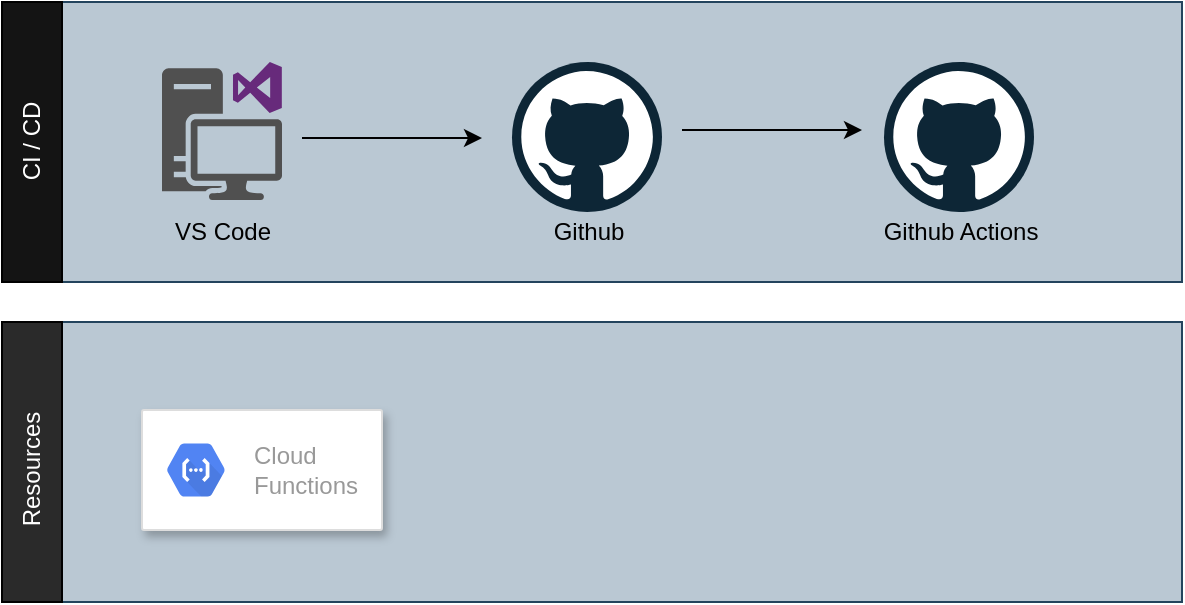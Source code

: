 <mxfile>
    <diagram id="FLkXjxOnjLnsCu9IyWEl" name="Page-1">
        <mxGraphModel dx="1074" dy="1763" grid="1" gridSize="10" guides="1" tooltips="1" connect="1" arrows="1" fold="1" page="1" pageScale="1" pageWidth="827" pageHeight="1169" background="#FFFFFF" math="0" shadow="0">
            <root>
                <mxCell id="0"/>
                <mxCell id="1" parent="0"/>
                <mxCell id="9" value="" style="whiteSpace=wrap;html=1;fillColor=#bac8d3;strokeColor=#23445d;" parent="1" vertex="1">
                    <mxGeometry x="100" y="110" width="590" height="140" as="geometry"/>
                </mxCell>
                <mxCell id="11" value="" style="whiteSpace=wrap;html=1;fillColor=#bac8d3;strokeColor=#23445d;" parent="1" vertex="1">
                    <mxGeometry x="100" y="-50" width="590" height="140" as="geometry"/>
                </mxCell>
                <mxCell id="21" style="edgeStyle=none;html=1;fontColor=#FFFFFF;" parent="1" edge="1">
                    <mxGeometry relative="1" as="geometry">
                        <mxPoint x="250" y="18" as="sourcePoint"/>
                        <mxPoint x="340" y="18" as="targetPoint"/>
                    </mxGeometry>
                </mxCell>
                <mxCell id="13" value="" style="sketch=0;pointerEvents=1;shadow=0;dashed=0;html=1;strokeColor=none;fillColor=#505050;labelPosition=center;verticalLabelPosition=bottom;verticalAlign=top;outlineConnect=0;align=center;shape=mxgraph.office.devices.workstation_visual_studio;fontColor=#000000;" parent="1" vertex="1">
                    <mxGeometry x="180" y="-20" width="60" height="69" as="geometry"/>
                </mxCell>
                <mxCell id="14" value="" style="dashed=0;outlineConnect=0;html=1;align=center;labelPosition=center;verticalLabelPosition=bottom;verticalAlign=top;shape=mxgraph.weblogos.github;fontColor=#000000;" parent="1" vertex="1">
                    <mxGeometry x="355" y="-20" width="75" height="75" as="geometry"/>
                </mxCell>
                <mxCell id="15" value="" style="whiteSpace=wrap;html=1;fillColor=#141414;" parent="1" vertex="1">
                    <mxGeometry x="100" y="-50" width="30" height="140" as="geometry"/>
                </mxCell>
                <mxCell id="16" value="&lt;font&gt;CI / CD&lt;/font&gt;" style="text;html=1;resizable=0;autosize=1;align=center;verticalAlign=middle;points=[];fillColor=none;strokeColor=none;rounded=0;rotation=-90;fontColor=#FFFFFF;" parent="1" vertex="1">
                    <mxGeometry x="90" y="10" width="50" height="20" as="geometry"/>
                </mxCell>
                <mxCell id="17" value="&lt;font color=&quot;#000000&quot;&gt;VS Code&lt;/font&gt;" style="text;html=1;resizable=0;autosize=1;align=center;verticalAlign=middle;points=[];fillColor=none;strokeColor=none;rounded=0;" parent="1" vertex="1">
                    <mxGeometry x="180" y="55" width="60" height="20" as="geometry"/>
                </mxCell>
                <mxCell id="18" value="&lt;font color=&quot;#000000&quot;&gt;Github&lt;/font&gt;" style="text;html=1;resizable=0;autosize=1;align=center;verticalAlign=middle;points=[];fillColor=none;strokeColor=none;rounded=0;" parent="1" vertex="1">
                    <mxGeometry x="367.5" y="55" width="50" height="20" as="geometry"/>
                </mxCell>
                <mxCell id="19" value="" style="dashed=0;outlineConnect=0;html=1;align=center;labelPosition=center;verticalLabelPosition=bottom;verticalAlign=top;shape=mxgraph.weblogos.github;fontColor=#000000;" parent="1" vertex="1">
                    <mxGeometry x="541" y="-20" width="75" height="75" as="geometry"/>
                </mxCell>
                <mxCell id="20" value="&lt;font color=&quot;#000000&quot;&gt;Github Actions&lt;/font&gt;" style="text;html=1;resizable=0;autosize=1;align=center;verticalAlign=middle;points=[];fillColor=none;strokeColor=none;rounded=0;" parent="1" vertex="1">
                    <mxGeometry x="533.5" y="55" width="90" height="20" as="geometry"/>
                </mxCell>
                <mxCell id="23" style="edgeStyle=none;html=1;fontColor=#FFFFFF;" parent="1" edge="1">
                    <mxGeometry relative="1" as="geometry">
                        <mxPoint x="440" y="14" as="sourcePoint"/>
                        <mxPoint x="530" y="14" as="targetPoint"/>
                    </mxGeometry>
                </mxCell>
                <mxCell id="24" value="" style="whiteSpace=wrap;html=1;fillColor=#2A2A2A;" parent="1" vertex="1">
                    <mxGeometry x="100" y="110" width="30" height="140" as="geometry"/>
                </mxCell>
                <mxCell id="25" value="&lt;font&gt;Resources&lt;br&gt;&lt;/font&gt;" style="text;html=1;resizable=0;autosize=1;align=center;verticalAlign=middle;points=[];fillColor=none;strokeColor=none;rounded=0;rotation=-90;fontColor=#FFFFFF;" parent="1" vertex="1">
                    <mxGeometry x="80" y="174" width="70" height="20" as="geometry"/>
                </mxCell>
                <mxCell id="26" value="" style="strokeColor=#dddddd;shadow=1;strokeWidth=1;rounded=1;absoluteArcSize=1;arcSize=2;fontColor=#FFFFFF;" parent="1" vertex="1">
                    <mxGeometry x="170" y="154" width="120" height="60" as="geometry"/>
                </mxCell>
                <mxCell id="27" value="Cloud&#10;Functions" style="sketch=0;dashed=0;connectable=0;html=1;fillColor=#5184F3;strokeColor=none;shape=mxgraph.gcp2.hexIcon;prIcon=cloud_functions;part=1;labelPosition=right;verticalLabelPosition=middle;align=left;verticalAlign=middle;spacingLeft=5;fontColor=#999999;fontSize=12;" parent="26" vertex="1">
                    <mxGeometry y="0.5" width="44" height="39" relative="1" as="geometry">
                        <mxPoint x="5" y="-19.5" as="offset"/>
                    </mxGeometry>
                </mxCell>
            </root>
        </mxGraphModel>
    </diagram>
</mxfile>
